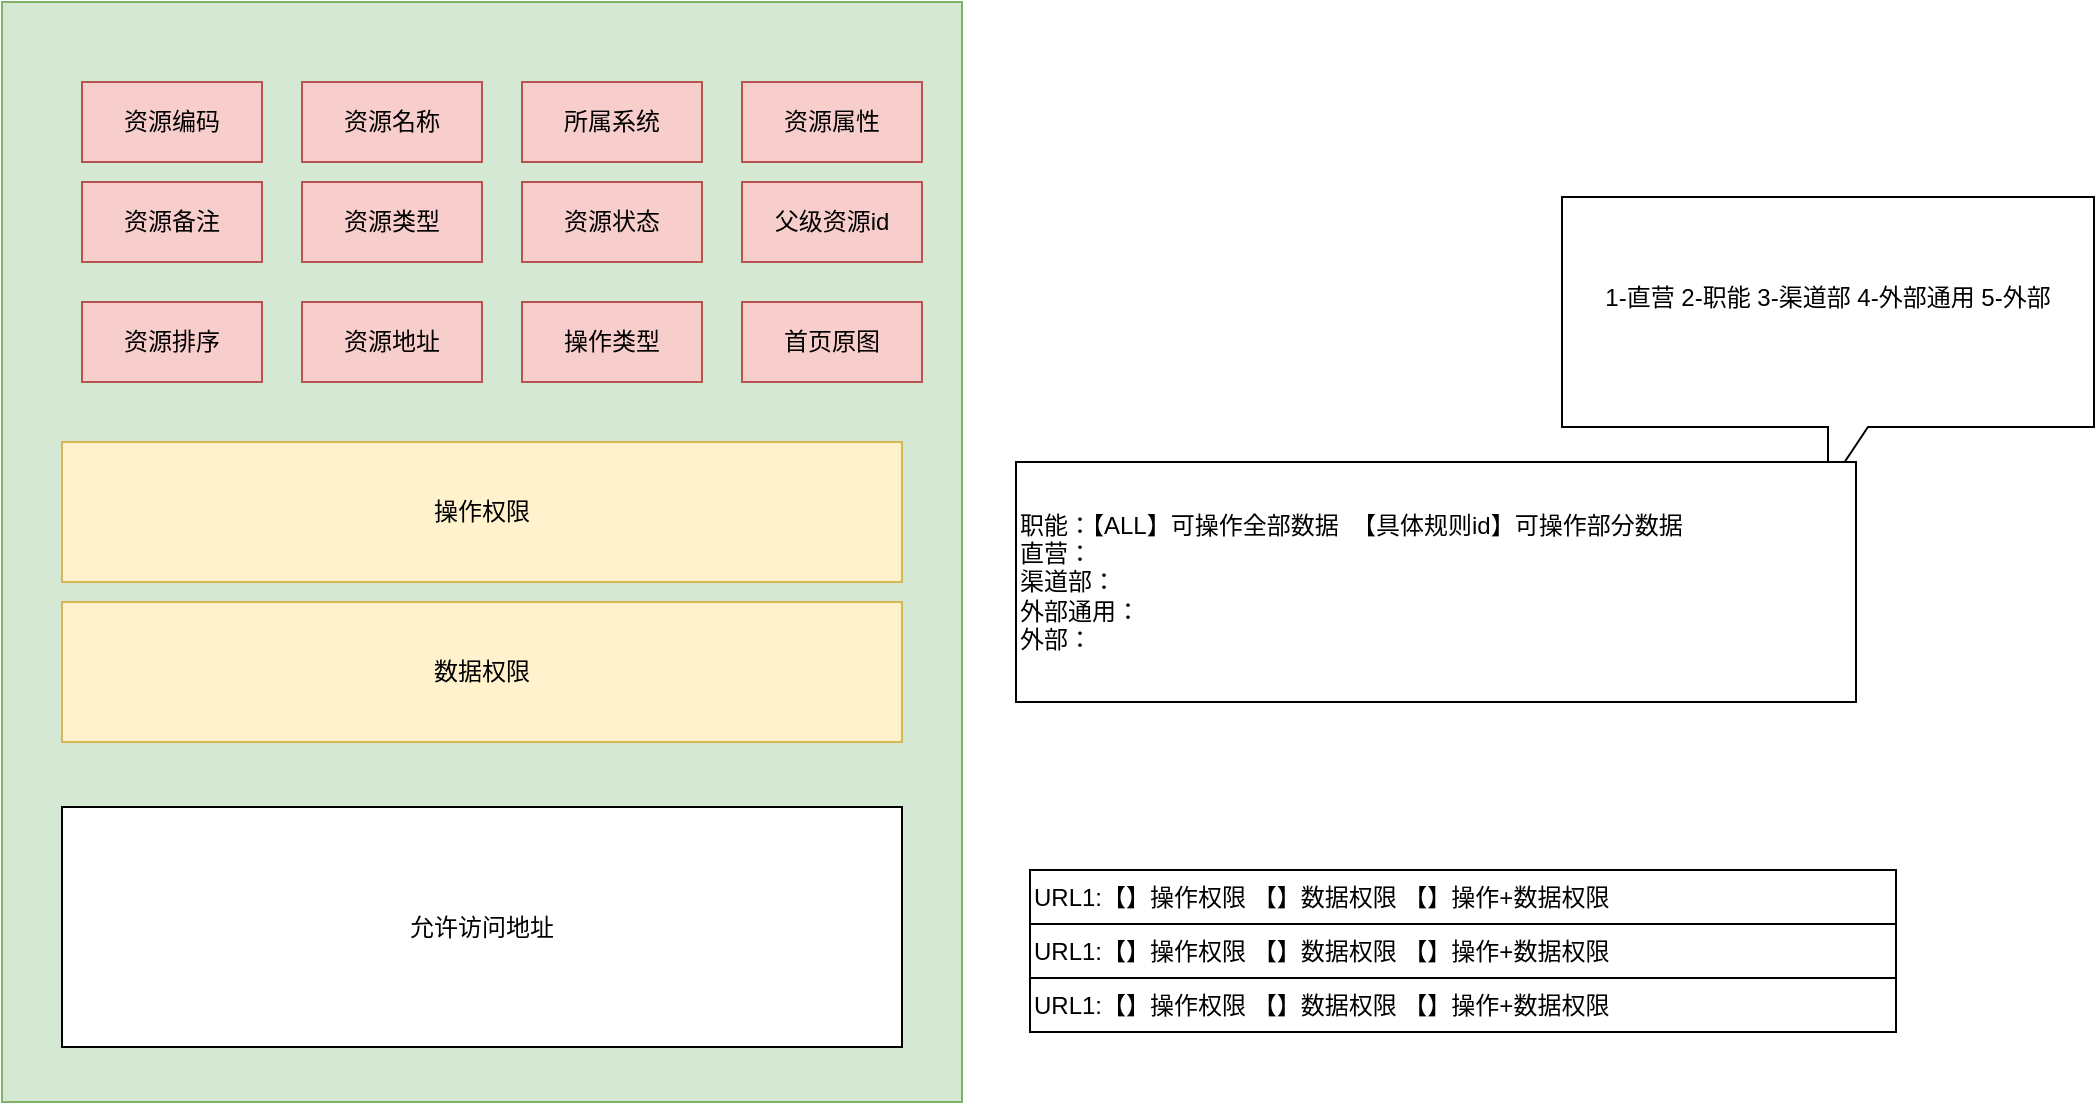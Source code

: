 <mxfile version="22.1.3" type="github">
  <diagram name="第 1 页" id="J9bYaFUsHHuY0RNDM_58">
    <mxGraphModel dx="2698" dy="1179" grid="1" gridSize="10" guides="1" tooltips="1" connect="1" arrows="1" fold="1" page="1" pageScale="1" pageWidth="827" pageHeight="1169" math="0" shadow="0">
      <root>
        <mxCell id="0" />
        <mxCell id="1" parent="0" />
        <mxCell id="3G7N8R3aMw-pVenwYJLN-1" value="" style="rounded=0;whiteSpace=wrap;html=1;fillColor=#d5e8d4;strokeColor=#82b366;" vertex="1" parent="1">
          <mxGeometry x="-100" y="70" width="480" height="550" as="geometry" />
        </mxCell>
        <mxCell id="3G7N8R3aMw-pVenwYJLN-2" value="资源编码" style="rounded=0;whiteSpace=wrap;html=1;fillColor=#f8cecc;strokeColor=#b85450;" vertex="1" parent="1">
          <mxGeometry x="-60" y="110" width="90" height="40" as="geometry" />
        </mxCell>
        <mxCell id="3G7N8R3aMw-pVenwYJLN-3" value="资源名称" style="rounded=0;whiteSpace=wrap;html=1;fillColor=#f8cecc;strokeColor=#b85450;" vertex="1" parent="1">
          <mxGeometry x="50" y="110" width="90" height="40" as="geometry" />
        </mxCell>
        <mxCell id="3G7N8R3aMw-pVenwYJLN-4" value="所属系统" style="rounded=0;whiteSpace=wrap;html=1;fillColor=#f8cecc;strokeColor=#b85450;" vertex="1" parent="1">
          <mxGeometry x="160" y="110" width="90" height="40" as="geometry" />
        </mxCell>
        <mxCell id="3G7N8R3aMw-pVenwYJLN-5" value="资源属性" style="rounded=0;whiteSpace=wrap;html=1;fillColor=#f8cecc;strokeColor=#b85450;" vertex="1" parent="1">
          <mxGeometry x="270" y="110" width="90" height="40" as="geometry" />
        </mxCell>
        <mxCell id="3G7N8R3aMw-pVenwYJLN-6" value="资源备注" style="rounded=0;whiteSpace=wrap;html=1;fillColor=#f8cecc;strokeColor=#b85450;" vertex="1" parent="1">
          <mxGeometry x="-60" y="160" width="90" height="40" as="geometry" />
        </mxCell>
        <mxCell id="3G7N8R3aMw-pVenwYJLN-7" value="资源类型" style="rounded=0;whiteSpace=wrap;html=1;fillColor=#f8cecc;strokeColor=#b85450;" vertex="1" parent="1">
          <mxGeometry x="50" y="160" width="90" height="40" as="geometry" />
        </mxCell>
        <mxCell id="3G7N8R3aMw-pVenwYJLN-8" value="资源状态" style="rounded=0;whiteSpace=wrap;html=1;fillColor=#f8cecc;strokeColor=#b85450;" vertex="1" parent="1">
          <mxGeometry x="160" y="160" width="90" height="40" as="geometry" />
        </mxCell>
        <mxCell id="3G7N8R3aMw-pVenwYJLN-9" value="父级资源id" style="rounded=0;whiteSpace=wrap;html=1;fillColor=#f8cecc;strokeColor=#b85450;" vertex="1" parent="1">
          <mxGeometry x="270" y="160" width="90" height="40" as="geometry" />
        </mxCell>
        <mxCell id="3G7N8R3aMw-pVenwYJLN-10" value="资源排序" style="rounded=0;whiteSpace=wrap;html=1;fillColor=#f8cecc;strokeColor=#b85450;" vertex="1" parent="1">
          <mxGeometry x="-60" y="220" width="90" height="40" as="geometry" />
        </mxCell>
        <mxCell id="3G7N8R3aMw-pVenwYJLN-11" value="资源地址" style="rounded=0;whiteSpace=wrap;html=1;fillColor=#f8cecc;strokeColor=#b85450;" vertex="1" parent="1">
          <mxGeometry x="50" y="220" width="90" height="40" as="geometry" />
        </mxCell>
        <mxCell id="3G7N8R3aMw-pVenwYJLN-12" value="操作类型" style="rounded=0;whiteSpace=wrap;html=1;fillColor=#f8cecc;strokeColor=#b85450;" vertex="1" parent="1">
          <mxGeometry x="160" y="220" width="90" height="40" as="geometry" />
        </mxCell>
        <mxCell id="3G7N8R3aMw-pVenwYJLN-13" value="首页原图" style="rounded=0;whiteSpace=wrap;html=1;fillColor=#f8cecc;strokeColor=#b85450;" vertex="1" parent="1">
          <mxGeometry x="270" y="220" width="90" height="40" as="geometry" />
        </mxCell>
        <mxCell id="3G7N8R3aMw-pVenwYJLN-14" value="操作权限" style="rounded=0;whiteSpace=wrap;html=1;fillColor=#fff2cc;strokeColor=#d6b656;" vertex="1" parent="1">
          <mxGeometry x="-70" y="290" width="420" height="70" as="geometry" />
        </mxCell>
        <mxCell id="3G7N8R3aMw-pVenwYJLN-15" value="数据权限" style="rounded=0;whiteSpace=wrap;html=1;fillColor=#fff2cc;strokeColor=#d6b656;" vertex="1" parent="1">
          <mxGeometry x="-70" y="370" width="420" height="70" as="geometry" />
        </mxCell>
        <mxCell id="3G7N8R3aMw-pVenwYJLN-16" value="1-直营 2-职能 3-渠道部 4-外部通用 5-外部&lt;br&gt;&lt;br&gt;" style="shape=callout;whiteSpace=wrap;html=1;perimeter=calloutPerimeter;" vertex="1" parent="1">
          <mxGeometry x="680" y="167.5" width="266" height="145" as="geometry" />
        </mxCell>
        <mxCell id="3G7N8R3aMw-pVenwYJLN-17" value="职能：【ALL】可操作全部数据&amp;nbsp; 【具体规则id】可操作部分数据&amp;nbsp;&lt;br&gt;直营：&lt;br&gt;渠道部：&lt;br&gt;外部通用：&lt;br&gt;&lt;div style=&quot;&quot;&gt;&lt;span style=&quot;background-color: initial;&quot;&gt;外部：&lt;/span&gt;&lt;/div&gt;" style="rounded=0;whiteSpace=wrap;html=1;align=left;" vertex="1" parent="1">
          <mxGeometry x="407" y="300" width="420" height="120" as="geometry" />
        </mxCell>
        <mxCell id="3G7N8R3aMw-pVenwYJLN-19" value="允许访问地址" style="rounded=0;whiteSpace=wrap;html=1;" vertex="1" parent="1">
          <mxGeometry x="-70" y="472.5" width="420" height="120" as="geometry" />
        </mxCell>
        <mxCell id="3G7N8R3aMw-pVenwYJLN-22" value="URL1:【】操作权限 【】数据权限 【】操作+数据权限" style="rounded=0;whiteSpace=wrap;html=1;align=left;" vertex="1" parent="1">
          <mxGeometry x="414" y="504" width="433" height="27" as="geometry" />
        </mxCell>
        <mxCell id="3G7N8R3aMw-pVenwYJLN-23" value="URL1:【】操作权限 【】数据权限 【】操作+数据权限" style="rounded=0;whiteSpace=wrap;html=1;align=left;" vertex="1" parent="1">
          <mxGeometry x="414" y="531" width="433" height="27" as="geometry" />
        </mxCell>
        <mxCell id="3G7N8R3aMw-pVenwYJLN-24" value="URL1:【】操作权限 【】数据权限 【】操作+数据权限" style="rounded=0;whiteSpace=wrap;html=1;align=left;" vertex="1" parent="1">
          <mxGeometry x="414" y="558" width="433" height="27" as="geometry" />
        </mxCell>
      </root>
    </mxGraphModel>
  </diagram>
</mxfile>
